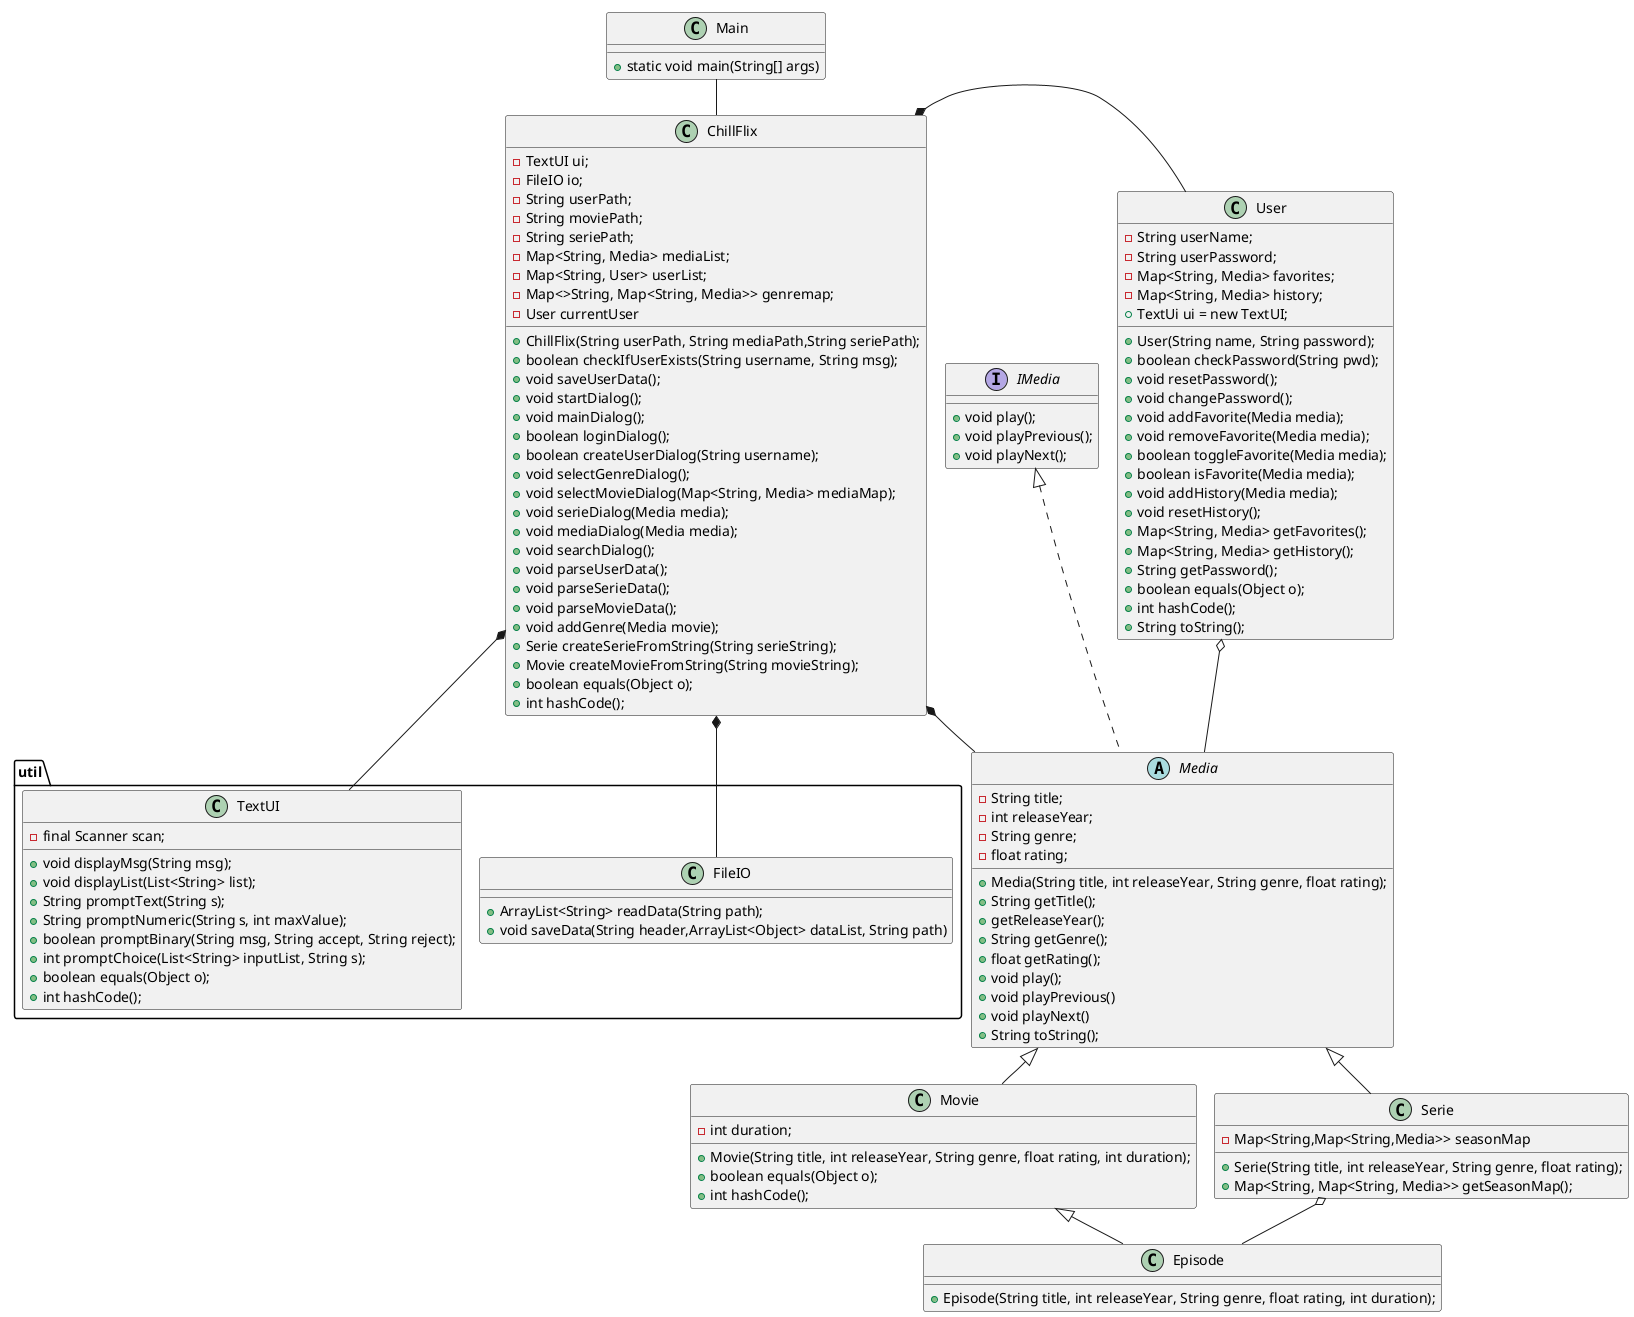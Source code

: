 @startuml
'https://plantuml.com/class-diagram
!pragma layout smetana

Class Main{
+static void main(String[] args)
}

Class ChillFlix{
-TextUI ui;
-FileIO io;
-String userPath;
-String moviePath;
-String seriePath;
-Map<String, Media> mediaList;
-Map<String, User> userList;
-Map<>String, Map<String, Media>> genremap;
-User currentUser
+ChillFlix(String userPath, String mediaPath,String seriePath);
+boolean checkIfUserExists(String username, String msg);
+void saveUserData();
+void startDialog();
+void mainDialog();
+boolean loginDialog();
+boolean createUserDialog(String username);
+void selectGenreDialog();
+void selectMovieDialog(Map<String, Media> mediaMap);
+void serieDialog(Media media);
+void mediaDialog(Media media);
+void searchDialog();
+void parseUserData();
+void parseSerieData();
+void parseMovieData();
+void addGenre(Media movie);
+Serie createSerieFromString(String serieString);
+Movie createMovieFromString(String movieString);
+boolean equals(Object o);
+int hashCode();
}


Class User{
-String userName;
-String userPassword;
-Map<String, Media> favorites;
-Map<String, Media> history;
+TextUi ui = new TextUI;
+User(String name, String password);
+boolean checkPassword(String pwd);
+void resetPassword();
+void changePassword();
+void addFavorite(Media media);
+void removeFavorite(Media media);
+boolean toggleFavorite(Media media);
+boolean isFavorite(Media media);
+void addHistory(Media media);
+void resetHistory();
+Map<String, Media> getFavorites();
+Map<String, Media> getHistory();
+String getPassword();
+boolean equals(Object o);
+int hashCode();
+String toString();
}

Interface IMedia{
+void play();
+void playPrevious();
+void playNext();
}
abstract Class Media{
-String title;
-int releaseYear;
-String genre;
-float rating;
+Media(String title, int releaseYear, String genre, float rating);
+String getTitle();
+getReleaseYear();
+String getGenre();
+float getRating();
+void play();
+void playPrevious()
+void playNext()
+String toString();
}

Class Movie {
-int duration;
+Movie(String title, int releaseYear, String genre, float rating, int duration);
+boolean equals(Object o);
+int hashCode();
}

Class Serie{
-Map<String,Map<String,Media>> seasonMap
+Serie(String title, int releaseYear, String genre, float rating);
+Map<String, Map<String, Media>> getSeasonMap();

}


Class Episode{
+Episode(String title, int releaseYear, String genre, float rating, int duration);
}
package util {
    Class FileIO{
    +ArrayList<String> readData(String path);
    +void saveData(String header,ArrayList<Object> dataList, String path)
    }


    Class TextUI{
    - final Scanner scan;
    +void displayMsg(String msg);
    +void displayList(List<String> list);
    +String promptText(String s);
    +String promptNumeric(String s, int maxValue);
    +boolean promptBinary(String msg, String accept, String reject);
    +int promptChoice(List<String> inputList, String s);
    +boolean equals(Object o);
    +int hashCode();
    }
}


Movie <|-- Episode
Media <|-- Movie
Media <|-- Serie
Serie o-- Episode
IMedia <|.. Media
ChillFlix *- User
ChillFlix *-- Media
ChillFlix *-- FileIO
ChillFlix *-- TextUI
Main -- ChillFlix
User o- Media

@enduml

implements ..|>
extends <|-- (is-a)
composition *-- (must-have)
Aggregation o-- (can-have)
Associering <--